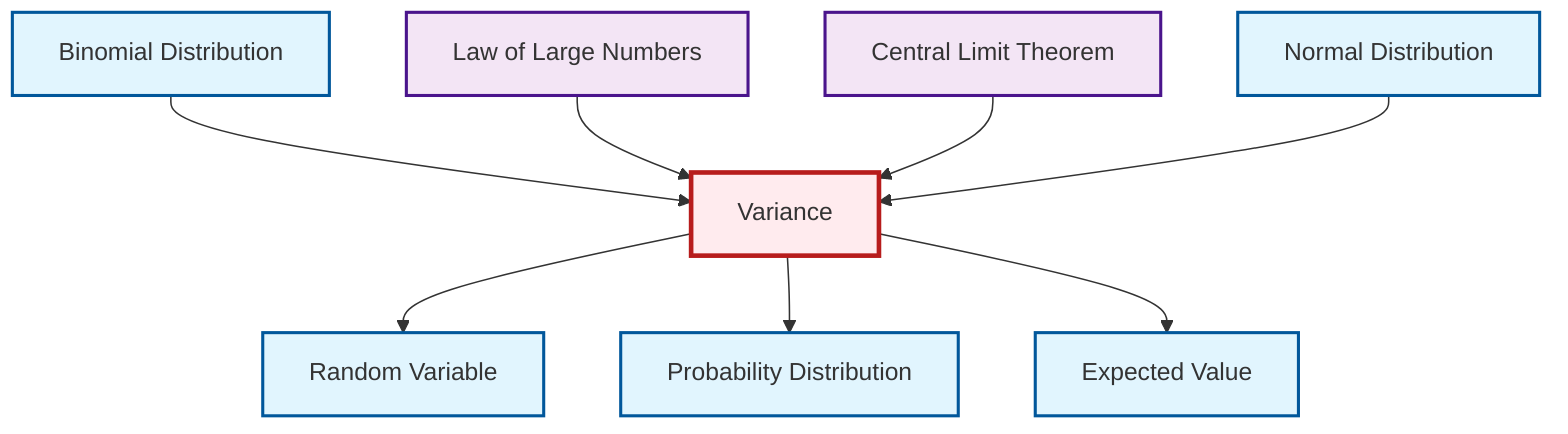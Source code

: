 graph TD
    classDef definition fill:#e1f5fe,stroke:#01579b,stroke-width:2px
    classDef theorem fill:#f3e5f5,stroke:#4a148c,stroke-width:2px
    classDef axiom fill:#fff3e0,stroke:#e65100,stroke-width:2px
    classDef example fill:#e8f5e9,stroke:#1b5e20,stroke-width:2px
    classDef current fill:#ffebee,stroke:#b71c1c,stroke-width:3px
    def-binomial-distribution["Binomial Distribution"]:::definition
    thm-central-limit["Central Limit Theorem"]:::theorem
    def-variance["Variance"]:::definition
    def-normal-distribution["Normal Distribution"]:::definition
    def-random-variable["Random Variable"]:::definition
    def-expectation["Expected Value"]:::definition
    def-probability-distribution["Probability Distribution"]:::definition
    thm-law-of-large-numbers["Law of Large Numbers"]:::theorem
    def-variance --> def-random-variable
    def-variance --> def-probability-distribution
    def-binomial-distribution --> def-variance
    thm-law-of-large-numbers --> def-variance
    thm-central-limit --> def-variance
    def-normal-distribution --> def-variance
    def-variance --> def-expectation
    class def-variance current